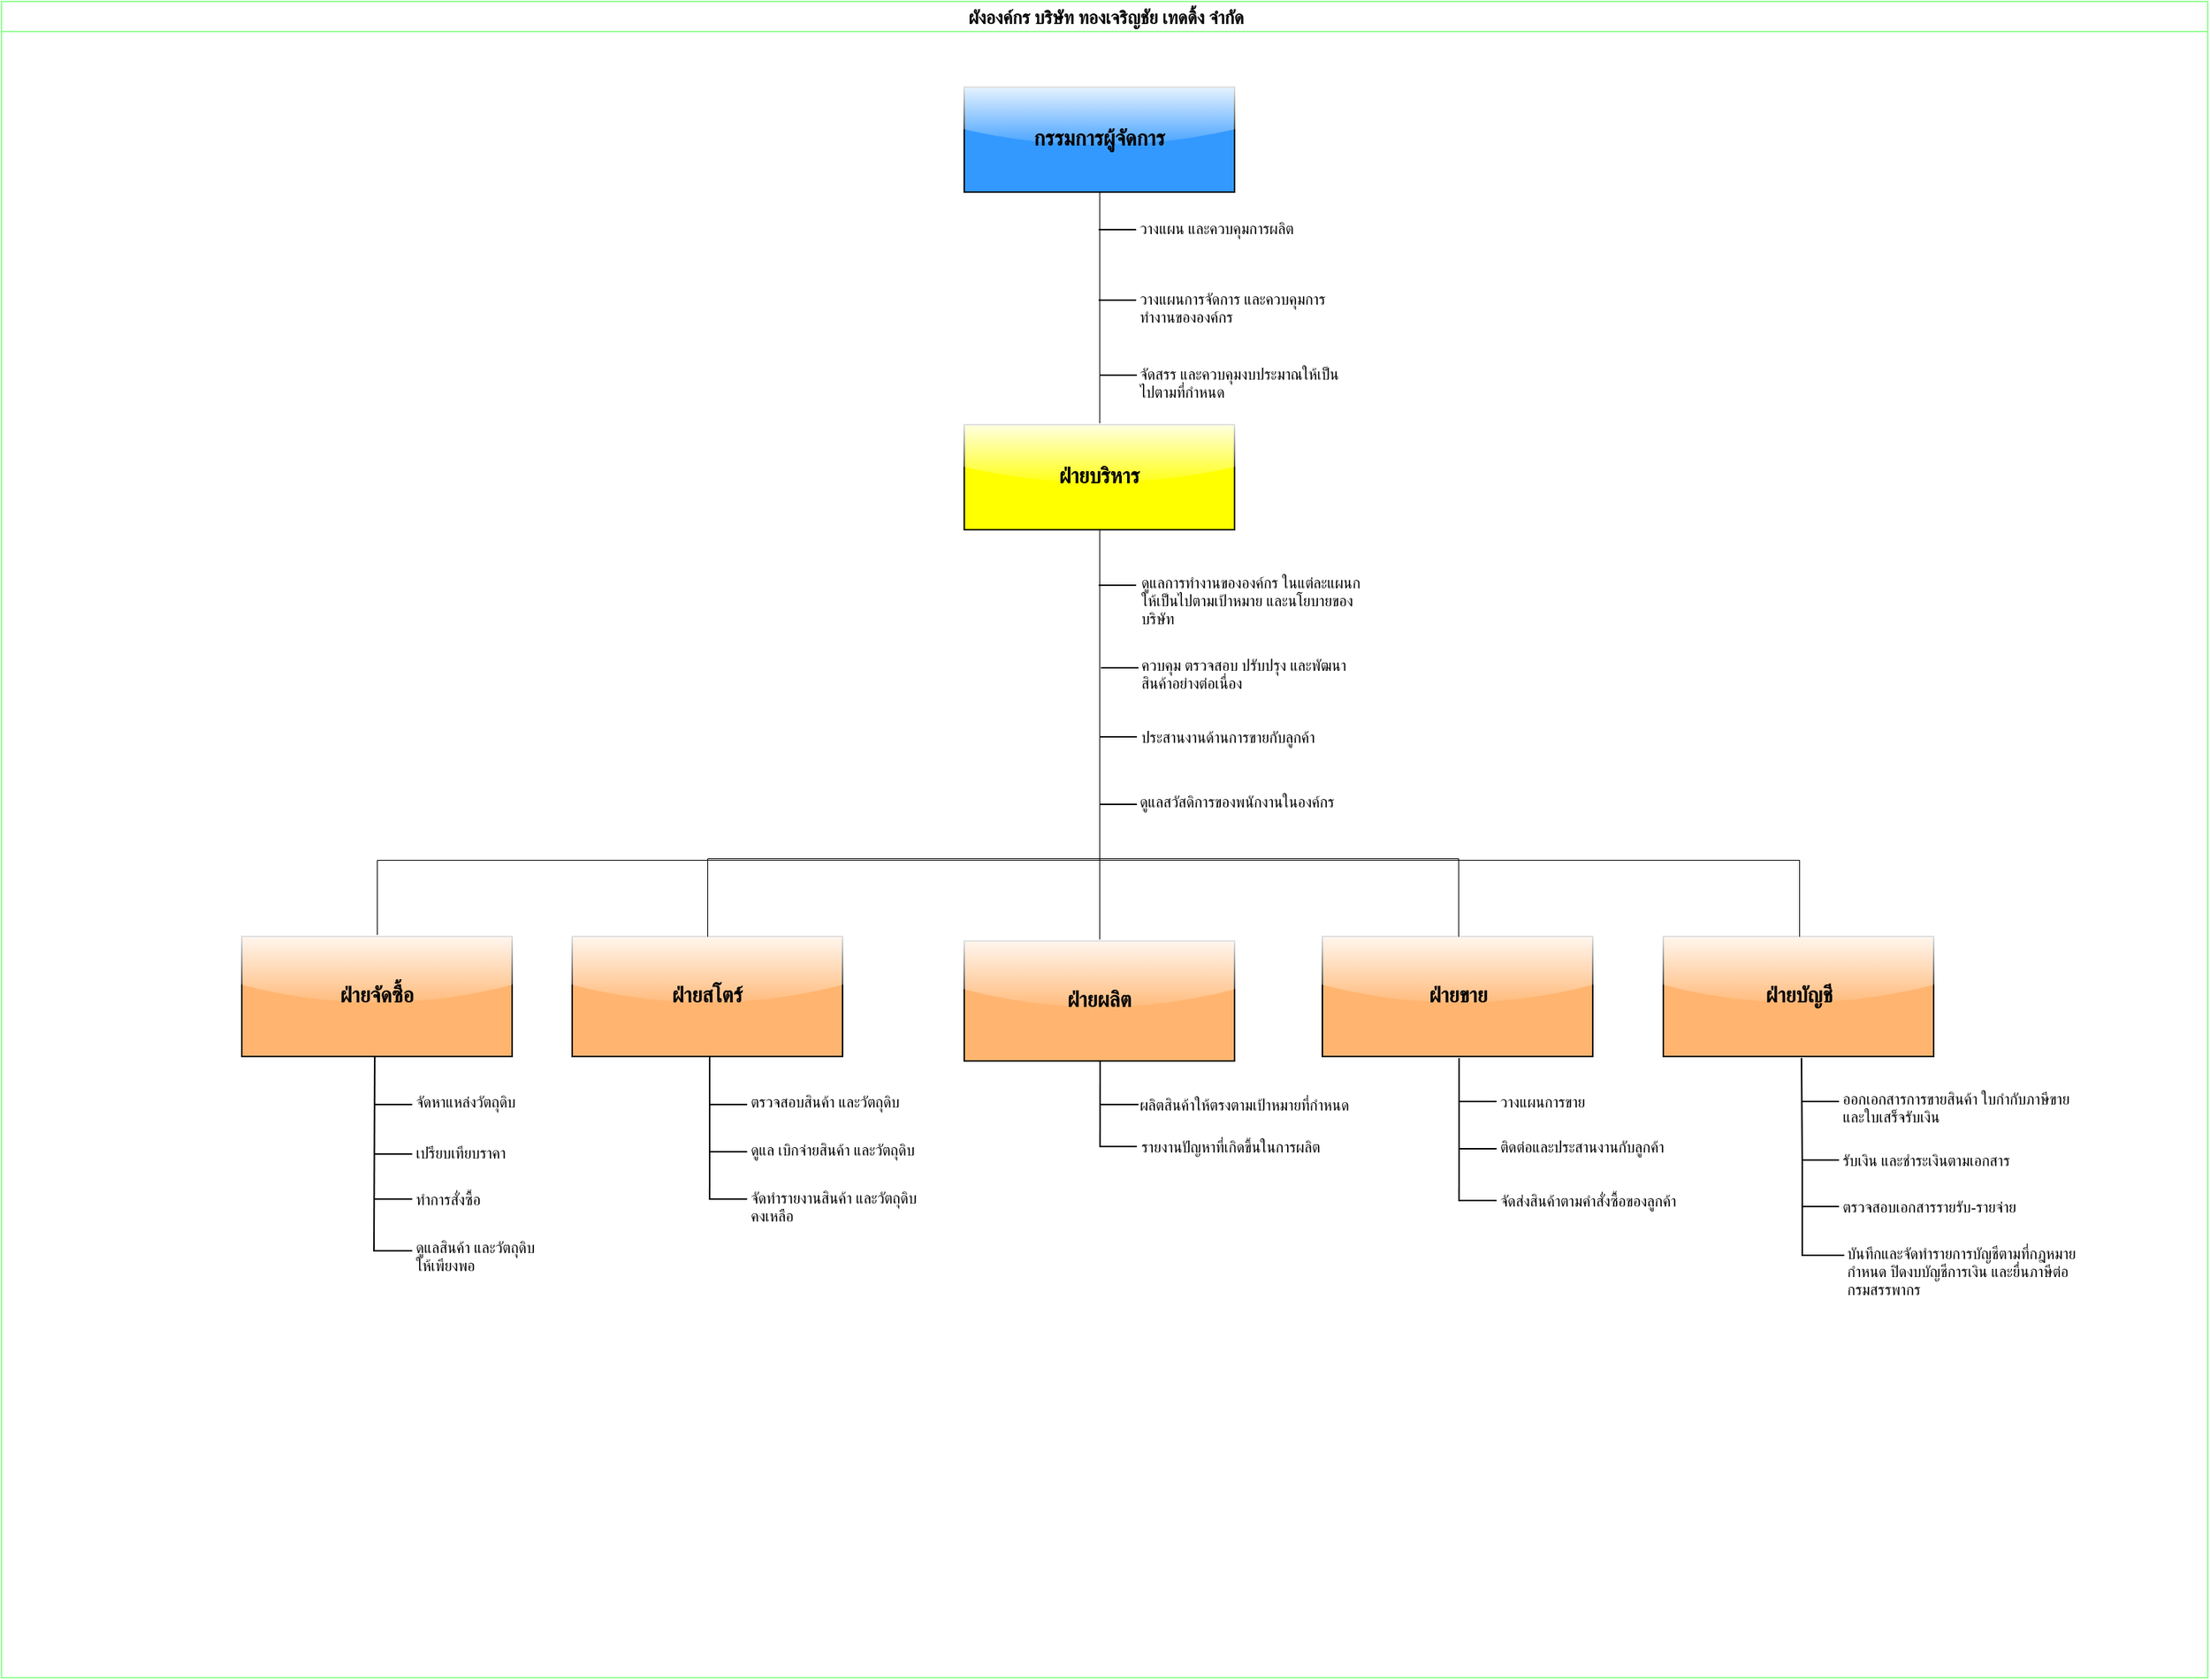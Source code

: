 <mxfile version="24.7.7">
  <diagram id="prtHgNgQTEPvFCAcTncT" name="Page-1">
    <mxGraphModel dx="755" dy="1053" grid="0" gridSize="10" guides="1" tooltips="1" connect="1" arrows="1" fold="1" page="0" pageScale="1" pageWidth="827" pageHeight="1169" math="0" shadow="0">
      <root>
        <mxCell id="0" />
        <mxCell id="1" parent="0" />
        <mxCell id="dNxyNK7c78bLwvsdeMH5-11" value="ผังองค์กร บริษัท ทองเจริญชัย เทดดิ้ง จำกัด" style="swimlane;html=1;startSize=20;horizontal=1;containerType=tree;glass=0;labelBackgroundColor=default;verticalAlign=bottom;fontFamily=Kanit;fontSource=https%3A%2F%2Ffonts.googleapis.com%2Fcss%3Ffamily%3DKanit;movable=1;resizable=1;rotatable=1;deletable=1;editable=1;locked=0;connectable=1;strokeColor=#99FF99;" parent="1" vertex="1">
          <mxGeometry x="462" y="-35" width="1469" height="1117" as="geometry" />
        </mxCell>
        <mxCell id="yOynyzODImW5W2-MT_Ax-65" style="edgeStyle=orthogonalEdgeStyle;rounded=0;orthogonalLoop=1;jettySize=auto;html=1;endArrow=none;endFill=0;strokeWidth=0.5;" edge="1" parent="dNxyNK7c78bLwvsdeMH5-11" source="dNxyNK7c78bLwvsdeMH5-12" target="-N_E8cmHN41MVXkV7Rbg-107">
          <mxGeometry relative="1" as="geometry" />
        </mxCell>
        <mxCell id="yOynyzODImW5W2-MT_Ax-72" style="edgeStyle=orthogonalEdgeStyle;rounded=0;orthogonalLoop=1;jettySize=auto;html=1;exitX=0.5;exitY=1;exitDx=0;exitDy=0;strokeWidth=0.5;endArrow=none;endFill=0;" edge="1" parent="dNxyNK7c78bLwvsdeMH5-11" source="dNxyNK7c78bLwvsdeMH5-12" target="dNxyNK7c78bLwvsdeMH5-14">
          <mxGeometry relative="1" as="geometry">
            <Array as="points">
              <mxPoint x="731" y="572" />
              <mxPoint x="250" y="572" />
            </Array>
          </mxGeometry>
        </mxCell>
        <mxCell id="uU6lD21pNVbpO9sZbxRY-1" value="" style="edgeStyle=orthogonalEdgeStyle;rounded=0;orthogonalLoop=1;jettySize=auto;html=1;startArrow=none;startFill=0;endArrow=none;endFill=0;exitX=0.5;exitY=0;exitDx=0;exitDy=0;strokeWidth=0.5;" parent="dNxyNK7c78bLwvsdeMH5-11" source="dNxyNK7c78bLwvsdeMH5-12" target="uU6lD21pNVbpO9sZbxRY-2" edge="1">
          <mxGeometry relative="1" as="geometry" />
        </mxCell>
        <mxCell id="-N_E8cmHN41MVXkV7Rbg-72" value="" style="group;strokeWidth=0.5;" parent="dNxyNK7c78bLwvsdeMH5-11" vertex="1" connectable="0">
          <mxGeometry x="730.5" y="175" width="25" height="48" as="geometry" />
        </mxCell>
        <mxCell id="-N_E8cmHN41MVXkV7Rbg-70" value="" style="line;strokeWidth=1;html=1;" parent="-N_E8cmHN41MVXkV7Rbg-72" vertex="1">
          <mxGeometry y="19" width="25" height="10" as="geometry" />
        </mxCell>
        <mxCell id="-N_E8cmHN41MVXkV7Rbg-74" value="" style="group" parent="dNxyNK7c78bLwvsdeMH5-11" vertex="1" connectable="0">
          <mxGeometry x="732" y="420" width="25" height="48" as="geometry" />
        </mxCell>
        <mxCell id="-N_E8cmHN41MVXkV7Rbg-76" value="" style="line;strokeWidth=1;html=1;" parent="-N_E8cmHN41MVXkV7Rbg-74" vertex="1">
          <mxGeometry y="19" width="25" height="10" as="geometry" />
        </mxCell>
        <mxCell id="yOynyzODImW5W2-MT_Ax-2" value="วางแผน และควบคุม&lt;span style=&quot;background-color: initial;&quot;&gt;การผลิต&lt;/span&gt;" style="text;html=1;align=left;verticalAlign=middle;whiteSpace=wrap;rounded=0;fontFamily=Kanit;fontSource=https%3A%2F%2Ffonts.googleapis.com%2Fcss%3Ffamily%3DKanit;fontStyle=0;fontSize=10;" vertex="1" parent="dNxyNK7c78bLwvsdeMH5-11">
          <mxGeometry x="756" y="136" width="156" height="30" as="geometry" />
        </mxCell>
        <mxCell id="yOynyzODImW5W2-MT_Ax-59" value="วางแผนการจัดการ และควบคุมการทำงานขององค์กร" style="text;html=1;align=left;verticalAlign=middle;whiteSpace=wrap;rounded=0;fontFamily=Kanit;fontSource=https%3A%2F%2Ffonts.googleapis.com%2Fcss%3Ffamily%3DKanit;fontStyle=0;fontSize=10;" vertex="1" parent="dNxyNK7c78bLwvsdeMH5-11">
          <mxGeometry x="756" y="189" width="142.33" height="30" as="geometry" />
        </mxCell>
        <mxCell id="-N_E8cmHN41MVXkV7Rbg-69" value="" style="line;strokeWidth=1;html=1;" parent="dNxyNK7c78bLwvsdeMH5-11" vertex="1">
          <mxGeometry x="730.5" y="147" width="25" height="10" as="geometry" />
        </mxCell>
        <mxCell id="-N_E8cmHN41MVXkV7Rbg-71" value="" style="line;strokeWidth=1;html=1;" parent="dNxyNK7c78bLwvsdeMH5-11" vertex="1">
          <mxGeometry x="731" y="244" width="25" height="10" as="geometry" />
        </mxCell>
        <mxCell id="yOynyzODImW5W2-MT_Ax-60" value="จัดสรร และควบคุมงบประมาณให้เป็นไปตามที่กำหนด" style="text;html=1;align=left;verticalAlign=middle;whiteSpace=wrap;rounded=0;fontFamily=Kanit;fontSource=https%3A%2F%2Ffonts.googleapis.com%2Fcss%3Ffamily%3DKanit;fontStyle=0;fontSize=10;" vertex="1" parent="dNxyNK7c78bLwvsdeMH5-11">
          <mxGeometry x="756.0" y="239" width="142.33" height="30" as="geometry" />
        </mxCell>
        <mxCell id="-N_E8cmHN41MVXkV7Rbg-75" value="" style="line;strokeWidth=1;html=1;" parent="dNxyNK7c78bLwvsdeMH5-11" vertex="1">
          <mxGeometry x="730.5" y="384" width="25" height="10" as="geometry" />
        </mxCell>
        <mxCell id="yOynyzODImW5W2-MT_Ax-62" value="ดูแลการทำงานขององค์กร ในแต่ละแผนกให้เป็นไปตามเป้าหมาย และนโยบายของบริษัท" style="text;html=1;align=left;verticalAlign=middle;whiteSpace=wrap;rounded=0;fontFamily=Kanit;fontSource=https%3A%2F%2Ffonts.googleapis.com%2Fcss%3Ffamily%3DKanit;fontStyle=0;fontSize=10;" vertex="1" parent="dNxyNK7c78bLwvsdeMH5-11">
          <mxGeometry x="757.0" y="384" width="156" height="30" as="geometry" />
        </mxCell>
        <UserObject label="ฝ่ายจัดซื้อ" name="Edward Morrison" position="Brand Manager" location="Office 2" email="me@example.com" placeholders="1" link="https://www.draw.io" id="dNxyNK7c78bLwvsdeMH5-14">
          <mxCell style="whiteSpace=wrap;html=1;rounded=0;glass=1;treeFolding=1;treeMoving=1;fillColor=#FFB570;strokeColor=default;fontStyle=1;fontFamily=Kanit;fontSource=https%3A%2F%2Ffonts.googleapis.com%2Fcss%3Ffamily%3DKanit;fontColor=#030303;shadow=0;fontSize=14;" parent="dNxyNK7c78bLwvsdeMH5-11" vertex="1">
            <mxGeometry x="160" y="623" width="180" height="80" as="geometry" />
          </mxCell>
        </UserObject>
        <mxCell id="-N_E8cmHN41MVXkV7Rbg-81" value="" style="group" parent="dNxyNK7c78bLwvsdeMH5-11" vertex="1" connectable="0">
          <mxGeometry x="248.5" y="730" width="25" height="48" as="geometry" />
        </mxCell>
        <mxCell id="-N_E8cmHN41MVXkV7Rbg-82" value="" style="line;strokeWidth=1;html=1;" parent="-N_E8cmHN41MVXkV7Rbg-81" vertex="1">
          <mxGeometry width="25" height="10" as="geometry" />
        </mxCell>
        <mxCell id="-N_E8cmHN41MVXkV7Rbg-83" value="" style="line;strokeWidth=1;html=1;" parent="-N_E8cmHN41MVXkV7Rbg-81" vertex="1">
          <mxGeometry y="33" width="25" height="10" as="geometry" />
        </mxCell>
        <UserObject label="ฝ่ายบัญชี" name="Tessa Miller" position="CFO" location="Office 1" email="me@example.com" placeholders="1" link="https://www.draw.io" id="94u189-zB90sFB9qRGG--13">
          <mxCell style="whiteSpace=wrap;html=1;rounded=0;glass=1;treeMoving=1;treeFolding=1;align=center;fillColor=#FFB570;fontColor=#030303;strokeColor=default;fontStyle=1;fontFamily=Kanit;fontSource=https%3A%2F%2Ffonts.googleapis.com%2Fcss%3Ffamily%3DKanit;shadow=0;fontSize=14;" parent="dNxyNK7c78bLwvsdeMH5-11" vertex="1" collapsed="1">
            <mxGeometry x="1106.5" y="623" width="180" height="80" as="geometry" />
          </mxCell>
        </UserObject>
        <mxCell id="yOynyzODImW5W2-MT_Ax-66" value="" style="line;strokeWidth=1;html=1;" vertex="1" parent="dNxyNK7c78bLwvsdeMH5-11">
          <mxGeometry x="731" y="530" width="25" height="10" as="geometry" />
        </mxCell>
        <mxCell id="-N_E8cmHN41MVXkV7Rbg-77" value="" style="line;strokeWidth=1;html=1;" parent="dNxyNK7c78bLwvsdeMH5-11" vertex="1">
          <mxGeometry x="731" y="485" width="25" height="10" as="geometry" />
        </mxCell>
        <mxCell id="yOynyzODImW5W2-MT_Ax-67" value="ควบคุม ตรวจสอบ ปรับปรุง และพัฒนาสินค้าอย่างต่อเนื่อง&amp;nbsp;" style="text;html=1;align=left;verticalAlign=middle;whiteSpace=wrap;rounded=0;fontFamily=Kanit;fontSource=https%3A%2F%2Ffonts.googleapis.com%2Fcss%3Ffamily%3DKanit;fontStyle=0;fontSize=10;" vertex="1" parent="dNxyNK7c78bLwvsdeMH5-11">
          <mxGeometry x="757.0" y="433" width="156" height="30" as="geometry" />
        </mxCell>
        <mxCell id="yOynyzODImW5W2-MT_Ax-68" value="ประสานงานด้านการขายกับลูกค้า" style="text;html=1;align=left;verticalAlign=middle;whiteSpace=wrap;rounded=0;fontFamily=Kanit;fontSource=https%3A%2F%2Ffonts.googleapis.com%2Fcss%3Ffamily%3DKanit;fontStyle=0;fontSize=10;" vertex="1" parent="dNxyNK7c78bLwvsdeMH5-11">
          <mxGeometry x="757.0" y="475" width="156" height="30" as="geometry" />
        </mxCell>
        <mxCell id="yOynyzODImW5W2-MT_Ax-69" value="ดูแลสวัสดิการของพนักงานในองค์กร" style="text;html=1;align=left;verticalAlign=middle;whiteSpace=wrap;rounded=0;fontFamily=Kanit;fontSource=https%3A%2F%2Ffonts.googleapis.com%2Fcss%3Ffamily%3DKanit;fontStyle=0;fontSize=10;" vertex="1" parent="dNxyNK7c78bLwvsdeMH5-11">
          <mxGeometry x="756.0" y="518" width="156" height="30" as="geometry" />
        </mxCell>
        <mxCell id="yOynyzODImW5W2-MT_Ax-73" value="" style="group" vertex="1" connectable="0" parent="dNxyNK7c78bLwvsdeMH5-11">
          <mxGeometry x="641" y="57" width="180" height="70" as="geometry" />
        </mxCell>
        <UserObject label="&lt;b style=&quot;font-size: 14px;&quot;&gt;กรรมการผู้จัดการ&lt;/b&gt;" name="Tessa Miller" position="CFO" location="Office 1" email="me@example.com" placeholders="1" link="https://www.draw.io" id="uU6lD21pNVbpO9sZbxRY-2">
          <mxCell style="Label:shape=actor;whiteSpace=wrap;html=1;whiteSpace=wrap;html=1;rounded=0;glass=1;treeMoving=1;treeFolding=1;align=center;fillColor=#3399FF;strokeColor=#000000;editable=1;movable=1;resizable=1;rotatable=1;deletable=1;locked=0;connectable=1;fontFamily=Kanit;fontSource=https%3A%2F%2Ffonts.googleapis.com%2Fcss%3Ffamily%3DKanit;fontSize=14;" parent="yOynyzODImW5W2-MT_Ax-73" vertex="1" collapsed="1">
            <mxGeometry width="180" height="70" as="geometry" />
          </mxCell>
        </UserObject>
        <mxCell id="yOynyzODImW5W2-MT_Ax-74" value="" style="group" vertex="1" connectable="0" parent="dNxyNK7c78bLwvsdeMH5-11">
          <mxGeometry x="641" y="282" width="180" height="70" as="geometry" />
        </mxCell>
        <UserObject label="&lt;b style=&quot;font-size: 14px;&quot;&gt;ฝ่ายบริหาร&lt;/b&gt;" name="Tessa Miller" position="CFO" location="Office 1" email="me@example.com" placeholders="1" link="https://www.draw.io" id="dNxyNK7c78bLwvsdeMH5-12">
          <mxCell style="whiteSpace=wrap;html=1;rounded=0;glass=1;treeMoving=1;treeFolding=1;align=center;fillColor=#FFFF00;strokeColor=#000000;fontFamily=Kanit;fontSource=https%3A%2F%2Ffonts.googleapis.com%2Fcss%3Ffamily%3DKanit;fontSize=14;" parent="yOynyzODImW5W2-MT_Ax-74" vertex="1">
            <mxGeometry width="180" height="70" as="geometry" />
          </mxCell>
        </UserObject>
        <mxCell id="yOynyzODImW5W2-MT_Ax-75" value="" style="group" vertex="1" connectable="0" parent="dNxyNK7c78bLwvsdeMH5-11">
          <mxGeometry x="380" y="623" width="180" height="80" as="geometry" />
        </mxCell>
        <UserObject label="ฝ่ายสโตร์" name="Evan Valet" position="HR Director" location="Office 4" email="me@example.com" placeholders="1" link="https://www.draw.io" id="dNxyNK7c78bLwvsdeMH5-16">
          <mxCell style="whiteSpace=wrap;html=1;rounded=0;glass=1;treeFolding=1;treeMoving=1;fillColor=#FFB570;fontColor=#030303;strokeColor=default;fontStyle=1;fontFamily=Kanit;fontSource=https%3A%2F%2Ffonts.googleapis.com%2Fcss%3Ffamily%3DKanit;shadow=0;fontSize=14;" parent="yOynyzODImW5W2-MT_Ax-75" vertex="1" collapsed="1">
            <mxGeometry width="180" height="80" as="geometry" />
          </mxCell>
        </UserObject>
        <mxCell id="-N_E8cmHN41MVXkV7Rbg-106" style="edgeStyle=orthogonalEdgeStyle;rounded=0;orthogonalLoop=1;jettySize=auto;html=1;exitX=1;exitY=0.25;exitDx=0;exitDy=0;entryX=0.943;entryY=0.246;entryDx=0;entryDy=0;entryPerimeter=0;" parent="yOynyzODImW5W2-MT_Ax-75" source="dNxyNK7c78bLwvsdeMH5-16" target="dNxyNK7c78bLwvsdeMH5-16" edge="1" visible="0">
          <mxGeometry relative="1" as="geometry">
            <Array as="points">
              <mxPoint x="174.5" y="20" />
              <mxPoint x="174.5" y="42" />
              <mxPoint x="169.5" y="42" />
            </Array>
          </mxGeometry>
        </mxCell>
        <mxCell id="-N_E8cmHN41MVXkV7Rbg-117" value="Text" style="edgeLabel;html=1;align=center;verticalAlign=middle;resizable=0;points=[];" parent="-N_E8cmHN41MVXkV7Rbg-106" vertex="1" connectable="0">
          <mxGeometry x="0.728" y="1" relative="1" as="geometry">
            <mxPoint as="offset" />
          </mxGeometry>
        </mxCell>
        <mxCell id="yOynyzODImW5W2-MT_Ax-76" value="" style="group" vertex="1" connectable="0" parent="dNxyNK7c78bLwvsdeMH5-11">
          <mxGeometry x="641" y="626" width="180" height="80" as="geometry" />
        </mxCell>
        <UserObject label="ฝ่ายผลิต" name="Evan Valet" position="HR Director" location="Office 4" email="me@example.com" placeholders="1" id="-N_E8cmHN41MVXkV7Rbg-107">
          <mxCell style="whiteSpace=wrap;html=1;rounded=0;glass=1;treeFolding=1;treeMoving=1;fillColor=#FFB570;strokeColor=default;fontStyle=1;fontFamily=Kanit;fontSource=https%3A%2F%2Ffonts.googleapis.com%2Fcss%3Ffamily%3DKanit;fontColor=#030303;shadow=0;fontSize=14;" parent="yOynyzODImW5W2-MT_Ax-76" vertex="1" collapsed="1">
            <mxGeometry width="180" height="80" as="geometry" />
          </mxCell>
        </UserObject>
        <mxCell id="yOynyzODImW5W2-MT_Ax-77" value="" style="group" vertex="1" connectable="0" parent="dNxyNK7c78bLwvsdeMH5-11">
          <mxGeometry x="879.5" y="623" width="180" height="80" as="geometry" />
        </mxCell>
        <UserObject label="ฝ่ายขาย" name="Alison Donovan" position="System Admin" location="Office 3" email="me@example.com" placeholders="1" link="https://www.draw.io" id="94u189-zB90sFB9qRGG--4">
          <mxCell style="whiteSpace=wrap;html=1;rounded=0;glass=1;fillColor=#FFB570;fontColor=#030303;strokeColor=default;imageWidth=38;fontStyle=1;fontFamily=Kanit;fontSource=https%3A%2F%2Ffonts.googleapis.com%2Fcss%3Ffamily%3DKanit;shadow=0;fontSize=14;" parent="yOynyzODImW5W2-MT_Ax-77" vertex="1">
            <mxGeometry width="180" height="80" as="geometry" />
          </mxCell>
        </UserObject>
        <mxCell id="yOynyzODImW5W2-MT_Ax-78" style="edgeStyle=orthogonalEdgeStyle;rounded=0;orthogonalLoop=1;jettySize=auto;html=1;exitX=0.5;exitY=1;exitDx=0;exitDy=0;strokeWidth=0.5;endArrow=none;endFill=0;" edge="1" parent="dNxyNK7c78bLwvsdeMH5-11" source="dNxyNK7c78bLwvsdeMH5-12" target="dNxyNK7c78bLwvsdeMH5-16">
          <mxGeometry relative="1" as="geometry">
            <Array as="points">
              <mxPoint x="731" y="571" />
              <mxPoint x="470" y="571" />
            </Array>
          </mxGeometry>
        </mxCell>
        <mxCell id="yOynyzODImW5W2-MT_Ax-79" style="edgeStyle=orthogonalEdgeStyle;rounded=0;orthogonalLoop=1;jettySize=auto;html=1;exitX=0.5;exitY=1;exitDx=0;exitDy=0;strokeWidth=0.5;endArrow=none;endFill=0;" edge="1" parent="dNxyNK7c78bLwvsdeMH5-11" source="dNxyNK7c78bLwvsdeMH5-12" target="94u189-zB90sFB9qRGG--4">
          <mxGeometry relative="1" as="geometry">
            <Array as="points">
              <mxPoint x="731" y="571" />
              <mxPoint x="970" y="571" />
            </Array>
          </mxGeometry>
        </mxCell>
        <mxCell id="yOynyzODImW5W2-MT_Ax-80" style="edgeStyle=orthogonalEdgeStyle;rounded=0;orthogonalLoop=1;jettySize=auto;html=1;exitX=0.5;exitY=1;exitDx=0;exitDy=0;strokeWidth=0.5;strokeColor=default;endArrow=none;endFill=0;" edge="1" parent="dNxyNK7c78bLwvsdeMH5-11" source="dNxyNK7c78bLwvsdeMH5-12" target="94u189-zB90sFB9qRGG--13">
          <mxGeometry relative="1" as="geometry">
            <Array as="points">
              <mxPoint x="731" y="572" />
              <mxPoint x="1197" y="572" />
            </Array>
          </mxGeometry>
        </mxCell>
        <mxCell id="-N_E8cmHN41MVXkV7Rbg-84" value="" style="line;strokeWidth=1;html=1;" parent="dNxyNK7c78bLwvsdeMH5-11" vertex="1">
          <mxGeometry x="248.5" y="793" width="25" height="10" as="geometry" />
        </mxCell>
        <mxCell id="yOynyzODImW5W2-MT_Ax-81" value="จัดหาแหล่งวัตถุดิบ" style="text;html=1;align=left;verticalAlign=middle;whiteSpace=wrap;rounded=0;fontFamily=Kanit;fontSource=https%3A%2F%2Ffonts.googleapis.com%2Fcss%3Ffamily%3DKanit;fontStyle=0;fontSize=10;" vertex="1" parent="dNxyNK7c78bLwvsdeMH5-11">
          <mxGeometry x="273.5" y="718" width="156" height="30" as="geometry" />
        </mxCell>
        <mxCell id="yOynyzODImW5W2-MT_Ax-82" value="เปรียบเทียบราคา" style="text;html=1;align=left;verticalAlign=middle;whiteSpace=wrap;rounded=0;fontFamily=Kanit;fontSource=https%3A%2F%2Ffonts.googleapis.com%2Fcss%3Ffamily%3DKanit;fontStyle=0;fontSize=10;" vertex="1" parent="dNxyNK7c78bLwvsdeMH5-11">
          <mxGeometry x="273.5" y="751.5" width="156" height="30" as="geometry" />
        </mxCell>
        <mxCell id="yOynyzODImW5W2-MT_Ax-83" value="ทำการสั่งซื้อ" style="text;html=1;align=left;verticalAlign=middle;whiteSpace=wrap;rounded=0;fontFamily=Kanit;fontSource=https%3A%2F%2Ffonts.googleapis.com%2Fcss%3Ffamily%3DKanit;fontStyle=0;fontSize=10;" vertex="1" parent="dNxyNK7c78bLwvsdeMH5-11">
          <mxGeometry x="273.5" y="783" width="156" height="30" as="geometry" />
        </mxCell>
        <mxCell id="yOynyzODImW5W2-MT_Ax-84" value="" style="line;strokeWidth=1;html=1;shadow=0;perimeterSpacing=0;" vertex="1" parent="dNxyNK7c78bLwvsdeMH5-11">
          <mxGeometry x="248.5" y="827" width="25" height="11" as="geometry" />
        </mxCell>
        <mxCell id="yOynyzODImW5W2-MT_Ax-85" value="" style="endArrow=none;html=1;rounded=0;" edge="1" parent="dNxyNK7c78bLwvsdeMH5-11">
          <mxGeometry width="50" height="50" relative="1" as="geometry">
            <mxPoint x="248" y="833" as="sourcePoint" />
            <mxPoint x="248.5" y="703" as="targetPoint" />
          </mxGeometry>
        </mxCell>
        <mxCell id="yOynyzODImW5W2-MT_Ax-87" value="ดูแลสินค้า และวัตถุดิบ&lt;div&gt;ให้เพียงพอ&lt;/div&gt;" style="text;html=1;align=left;verticalAlign=middle;whiteSpace=wrap;rounded=0;fontFamily=Kanit;fontSource=https%3A%2F%2Ffonts.googleapis.com%2Fcss%3Ffamily%3DKanit;fontStyle=0;fontSize=10;" vertex="1" parent="dNxyNK7c78bLwvsdeMH5-11">
          <mxGeometry x="273.5" y="820.5" width="97.5" height="30" as="geometry" />
        </mxCell>
        <mxCell id="yOynyzODImW5W2-MT_Ax-92" value="" style="endArrow=none;html=1;rounded=0;endSize=6;startSize=6;jumpSize=6;exitX=0.019;exitY=0.547;exitDx=0;exitDy=0;exitPerimeter=0;" edge="1" parent="dNxyNK7c78bLwvsdeMH5-11" source="yOynyzODImW5W2-MT_Ax-95">
          <mxGeometry width="50" height="50" relative="1" as="geometry">
            <mxPoint x="471" y="800" as="sourcePoint" />
            <mxPoint x="471.5" y="703" as="targetPoint" />
          </mxGeometry>
        </mxCell>
        <mxCell id="yOynyzODImW5W2-MT_Ax-93" value="ตรวจสอบสินค้า และวัตถุดิบ" style="text;html=1;align=left;verticalAlign=middle;whiteSpace=wrap;rounded=0;fontFamily=Kanit;fontSource=https%3A%2F%2Ffonts.googleapis.com%2Fcss%3Ffamily%3DKanit;fontStyle=0;fontSize=10;" vertex="1" parent="dNxyNK7c78bLwvsdeMH5-11">
          <mxGeometry x="496.5" y="718" width="156" height="30" as="geometry" />
        </mxCell>
        <mxCell id="yOynyzODImW5W2-MT_Ax-95" value="" style="line;strokeWidth=1;html=1;" vertex="1" parent="dNxyNK7c78bLwvsdeMH5-11">
          <mxGeometry x="471" y="793" width="25.5" height="10" as="geometry" />
        </mxCell>
        <mxCell id="yOynyzODImW5W2-MT_Ax-96" value="จัดทำรายงานสินค้า และวัตถุดิบ&lt;div&gt;คงเหลือ&lt;/div&gt;" style="text;html=1;align=left;verticalAlign=middle;whiteSpace=wrap;rounded=0;fontFamily=Kanit;fontSource=https%3A%2F%2Ffonts.googleapis.com%2Fcss%3Ffamily%3DKanit;fontStyle=0;fontSize=10;" vertex="1" parent="dNxyNK7c78bLwvsdeMH5-11">
          <mxGeometry x="496.5" y="788" width="156" height="30" as="geometry" />
        </mxCell>
        <mxCell id="yOynyzODImW5W2-MT_Ax-97" value="" style="group" vertex="1" connectable="0" parent="dNxyNK7c78bLwvsdeMH5-11">
          <mxGeometry x="731" y="724" width="211" height="54" as="geometry" />
        </mxCell>
        <mxCell id="yOynyzODImW5W2-MT_Ax-99" value="" style="line;strokeWidth=1;html=1;" vertex="1" parent="yOynyzODImW5W2-MT_Ax-97">
          <mxGeometry y="34" width="25" height="10" as="geometry" />
        </mxCell>
        <mxCell id="yOynyzODImW5W2-MT_Ax-101" value="ผลิตสินค้าให้ตรงตาม&lt;span style=&quot;background-color: initial;&quot;&gt;เป้าหมายที่กำหนด&lt;/span&gt;" style="text;html=1;align=left;verticalAlign=middle;whiteSpace=wrap;rounded=0;fontFamily=Kanit;fontSource=https%3A%2F%2Ffonts.googleapis.com%2Fcss%3Ffamily%3DKanit;fontStyle=0;fontSize=10;" vertex="1" parent="yOynyzODImW5W2-MT_Ax-97">
          <mxGeometry x="25" y="-4" width="170" height="30" as="geometry" />
        </mxCell>
        <mxCell id="yOynyzODImW5W2-MT_Ax-98" value="" style="line;strokeWidth=1;html=1;" vertex="1" parent="yOynyzODImW5W2-MT_Ax-97">
          <mxGeometry x="1" y="6" width="25" height="10" as="geometry" />
        </mxCell>
        <mxCell id="yOynyzODImW5W2-MT_Ax-102" value="รายงานปัญหาที่เกิดขึ้น&lt;span style=&quot;background-color: initial;&quot;&gt;ในการผลิต&lt;/span&gt;" style="text;html=1;align=left;verticalAlign=middle;whiteSpace=wrap;rounded=0;fontFamily=Kanit;fontSource=https%3A%2F%2Ffonts.googleapis.com%2Fcss%3Ffamily%3DKanit;fontStyle=0;fontSize=10;" vertex="1" parent="yOynyzODImW5W2-MT_Ax-97">
          <mxGeometry x="26" y="24" width="185" height="30" as="geometry" />
        </mxCell>
        <mxCell id="yOynyzODImW5W2-MT_Ax-100" value="" style="endArrow=none;html=1;rounded=0;endSize=6;startSize=6;jumpSize=6;exitX=0.018;exitY=0.545;exitDx=0;exitDy=0;exitPerimeter=0;" edge="1" parent="dNxyNK7c78bLwvsdeMH5-11" source="yOynyzODImW5W2-MT_Ax-99">
          <mxGeometry width="50" height="50" relative="1" as="geometry">
            <mxPoint x="731" y="772" as="sourcePoint" />
            <mxPoint x="731.5" y="706" as="targetPoint" />
          </mxGeometry>
        </mxCell>
        <mxCell id="yOynyzODImW5W2-MT_Ax-105" value="" style="line;strokeWidth=1;html=1;" vertex="1" parent="dNxyNK7c78bLwvsdeMH5-11">
          <mxGeometry x="970.5" y="728" width="25" height="10" as="geometry" />
        </mxCell>
        <mxCell id="yOynyzODImW5W2-MT_Ax-106" value="" style="line;strokeWidth=1;html=1;" vertex="1" parent="dNxyNK7c78bLwvsdeMH5-11">
          <mxGeometry x="970.5" y="759.5" width="25" height="10" as="geometry" />
        </mxCell>
        <mxCell id="yOynyzODImW5W2-MT_Ax-107" value="ติดต่อและประสานงานกับลูกค้า" style="text;html=1;align=left;verticalAlign=middle;whiteSpace=wrap;rounded=0;fontFamily=Kanit;fontSource=https%3A%2F%2Ffonts.googleapis.com%2Fcss%3Ffamily%3DKanit;fontStyle=0;fontSize=10;" vertex="1" parent="dNxyNK7c78bLwvsdeMH5-11">
          <mxGeometry x="995.5" y="748" width="156" height="30" as="geometry" />
        </mxCell>
        <mxCell id="yOynyzODImW5W2-MT_Ax-108" value="" style="endArrow=none;html=1;rounded=0;endSize=6;startSize=6;jumpSize=6;exitX=0.019;exitY=0.547;exitDx=0;exitDy=0;exitPerimeter=0;" edge="1" parent="dNxyNK7c78bLwvsdeMH5-11" source="yOynyzODImW5W2-MT_Ax-110">
          <mxGeometry width="50" height="50" relative="1" as="geometry">
            <mxPoint x="970" y="801" as="sourcePoint" />
            <mxPoint x="970.5" y="704" as="targetPoint" />
          </mxGeometry>
        </mxCell>
        <mxCell id="yOynyzODImW5W2-MT_Ax-109" value="วางแผนการขาย" style="text;html=1;align=left;verticalAlign=middle;whiteSpace=wrap;rounded=0;fontFamily=Kanit;fontSource=https%3A%2F%2Ffonts.googleapis.com%2Fcss%3Ffamily%3DKanit;fontStyle=0;fontSize=10;" vertex="1" parent="dNxyNK7c78bLwvsdeMH5-11">
          <mxGeometry x="995.5" y="718" width="156" height="30" as="geometry" />
        </mxCell>
        <mxCell id="yOynyzODImW5W2-MT_Ax-110" value="" style="line;strokeWidth=1;html=1;" vertex="1" parent="dNxyNK7c78bLwvsdeMH5-11">
          <mxGeometry x="970" y="794" width="25.5" height="10" as="geometry" />
        </mxCell>
        <mxCell id="yOynyzODImW5W2-MT_Ax-111" value="จัดส่งสินค้าตามคำสั่งซื้อของลูกค้า" style="text;html=1;align=left;verticalAlign=middle;whiteSpace=wrap;rounded=0;fontFamily=Kanit;fontSource=https%3A%2F%2Ffonts.googleapis.com%2Fcss%3Ffamily%3DKanit;fontStyle=0;fontSize=10;" vertex="1" parent="dNxyNK7c78bLwvsdeMH5-11">
          <mxGeometry x="995.5" y="784" width="156" height="30" as="geometry" />
        </mxCell>
        <mxCell id="-N_E8cmHN41MVXkV7Rbg-98" value="" style="edgeStyle=orthogonalEdgeStyle;rounded=0;orthogonalLoop=1;jettySize=auto;html=1;startArrow=none;startFill=0;endArrow=none;endFill=0;exitX=0;exitY=0.5;exitDx=0;exitDy=0;exitPerimeter=0;" parent="dNxyNK7c78bLwvsdeMH5-11" edge="1" source="-N_E8cmHN41MVXkV7Rbg-102">
          <mxGeometry relative="1" as="geometry">
            <mxPoint x="1198.5" y="819" as="sourcePoint" />
            <mxPoint x="1198.5" y="704" as="targetPoint" />
            <Array as="points">
              <mxPoint x="1199" y="775" />
              <mxPoint x="1199" y="775" />
            </Array>
          </mxGeometry>
        </mxCell>
        <mxCell id="-N_E8cmHN41MVXkV7Rbg-99" value="" style="group" parent="dNxyNK7c78bLwvsdeMH5-11" vertex="1" connectable="0">
          <mxGeometry x="1198.5" y="748" width="25" height="48" as="geometry" />
        </mxCell>
        <mxCell id="-N_E8cmHN41MVXkV7Rbg-101" value="" style="line;strokeWidth=1;html=1;" parent="-N_E8cmHN41MVXkV7Rbg-99" vertex="1">
          <mxGeometry y="19" width="25" height="10" as="geometry" />
        </mxCell>
        <mxCell id="-N_E8cmHN41MVXkV7Rbg-100" value="" style="line;strokeWidth=1;html=1;" parent="dNxyNK7c78bLwvsdeMH5-11" vertex="1">
          <mxGeometry x="1198.5" y="728" width="25" height="10" as="geometry" />
        </mxCell>
        <mxCell id="-N_E8cmHN41MVXkV7Rbg-102" value="" style="line;strokeWidth=1;html=1;" parent="dNxyNK7c78bLwvsdeMH5-11" vertex="1">
          <mxGeometry x="1202" y="830.5" width="25" height="10" as="geometry" />
        </mxCell>
        <mxCell id="yOynyzODImW5W2-MT_Ax-115" value="ออกเอกสารการขายสินค้า ใบกำกับภาษีขาย และใบเสร็จรับเงิน" style="text;html=1;align=left;verticalAlign=middle;whiteSpace=wrap;rounded=0;fontFamily=Kanit;fontSource=https%3A%2F%2Ffonts.googleapis.com%2Fcss%3Ffamily%3DKanit;fontStyle=0;fontSize=10;" vertex="1" parent="dNxyNK7c78bLwvsdeMH5-11">
          <mxGeometry x="1223.5" y="721.5" width="156" height="30" as="geometry" />
        </mxCell>
        <mxCell id="yOynyzODImW5W2-MT_Ax-116" value="ตรวจสอบเอกสารรายรับ-รายจ่าย" style="text;html=1;align=left;verticalAlign=middle;whiteSpace=wrap;rounded=0;fontFamily=Kanit;fontSource=https%3A%2F%2Ffonts.googleapis.com%2Fcss%3Ffamily%3DKanit;fontStyle=0;fontSize=10;" vertex="1" parent="dNxyNK7c78bLwvsdeMH5-11">
          <mxGeometry x="1223.5" y="788" width="156" height="30" as="geometry" />
        </mxCell>
        <mxCell id="yOynyzODImW5W2-MT_Ax-117" value="บันทึกและจัดทำรายการบัญชีตามที่กฎหมายกำหนด ปิดงบบัญชีการเงิน และยื่นภาษีต่อกรมสรรพากร" style="text;html=1;align=left;verticalAlign=middle;whiteSpace=wrap;rounded=0;fontFamily=Kanit;fontSource=https%3A%2F%2Ffonts.googleapis.com%2Fcss%3Ffamily%3DKanit;fontStyle=0;fontSize=10;" vertex="1" parent="dNxyNK7c78bLwvsdeMH5-11">
          <mxGeometry x="1227" y="831" width="156" height="30" as="geometry" />
        </mxCell>
        <mxCell id="yOynyzODImW5W2-MT_Ax-118" value="" style="group" vertex="1" connectable="0" parent="dNxyNK7c78bLwvsdeMH5-11">
          <mxGeometry x="1198.5" y="779" width="25" height="48" as="geometry" />
        </mxCell>
        <mxCell id="yOynyzODImW5W2-MT_Ax-119" value="" style="line;strokeWidth=1;html=1;" vertex="1" parent="yOynyzODImW5W2-MT_Ax-118">
          <mxGeometry y="19" width="25" height="10" as="geometry" />
        </mxCell>
        <mxCell id="yOynyzODImW5W2-MT_Ax-120" value="รับเงิน และชำระเงินตามเอกสาร" style="text;html=1;align=left;verticalAlign=middle;whiteSpace=wrap;rounded=0;fontFamily=Kanit;fontSource=https%3A%2F%2Ffonts.googleapis.com%2Fcss%3Ffamily%3DKanit;fontStyle=0;fontSize=10;" vertex="1" parent="dNxyNK7c78bLwvsdeMH5-11">
          <mxGeometry x="1223.5" y="757" width="156" height="30" as="geometry" />
        </mxCell>
        <mxCell id="yOynyzODImW5W2-MT_Ax-89" value="" style="line;strokeWidth=1;html=1;" vertex="1" parent="dNxyNK7c78bLwvsdeMH5-11">
          <mxGeometry x="471.5" y="730" width="25" height="10" as="geometry" />
        </mxCell>
        <mxCell id="yOynyzODImW5W2-MT_Ax-90" value="" style="line;strokeWidth=1;html=1;" vertex="1" parent="dNxyNK7c78bLwvsdeMH5-11">
          <mxGeometry x="471.5" y="761.5" width="25" height="10" as="geometry" />
        </mxCell>
        <mxCell id="yOynyzODImW5W2-MT_Ax-94" value="ดูแล เบิกจ่ายสินค้า และวัตถุดิบ" style="text;html=1;align=left;verticalAlign=middle;whiteSpace=wrap;rounded=0;fontFamily=Kanit;fontSource=https%3A%2F%2Ffonts.googleapis.com%2Fcss%3Ffamily%3DKanit;fontStyle=0;fontSize=10;" vertex="1" parent="dNxyNK7c78bLwvsdeMH5-11">
          <mxGeometry x="496.5" y="750" width="156" height="30" as="geometry" />
        </mxCell>
      </root>
    </mxGraphModel>
  </diagram>
</mxfile>
